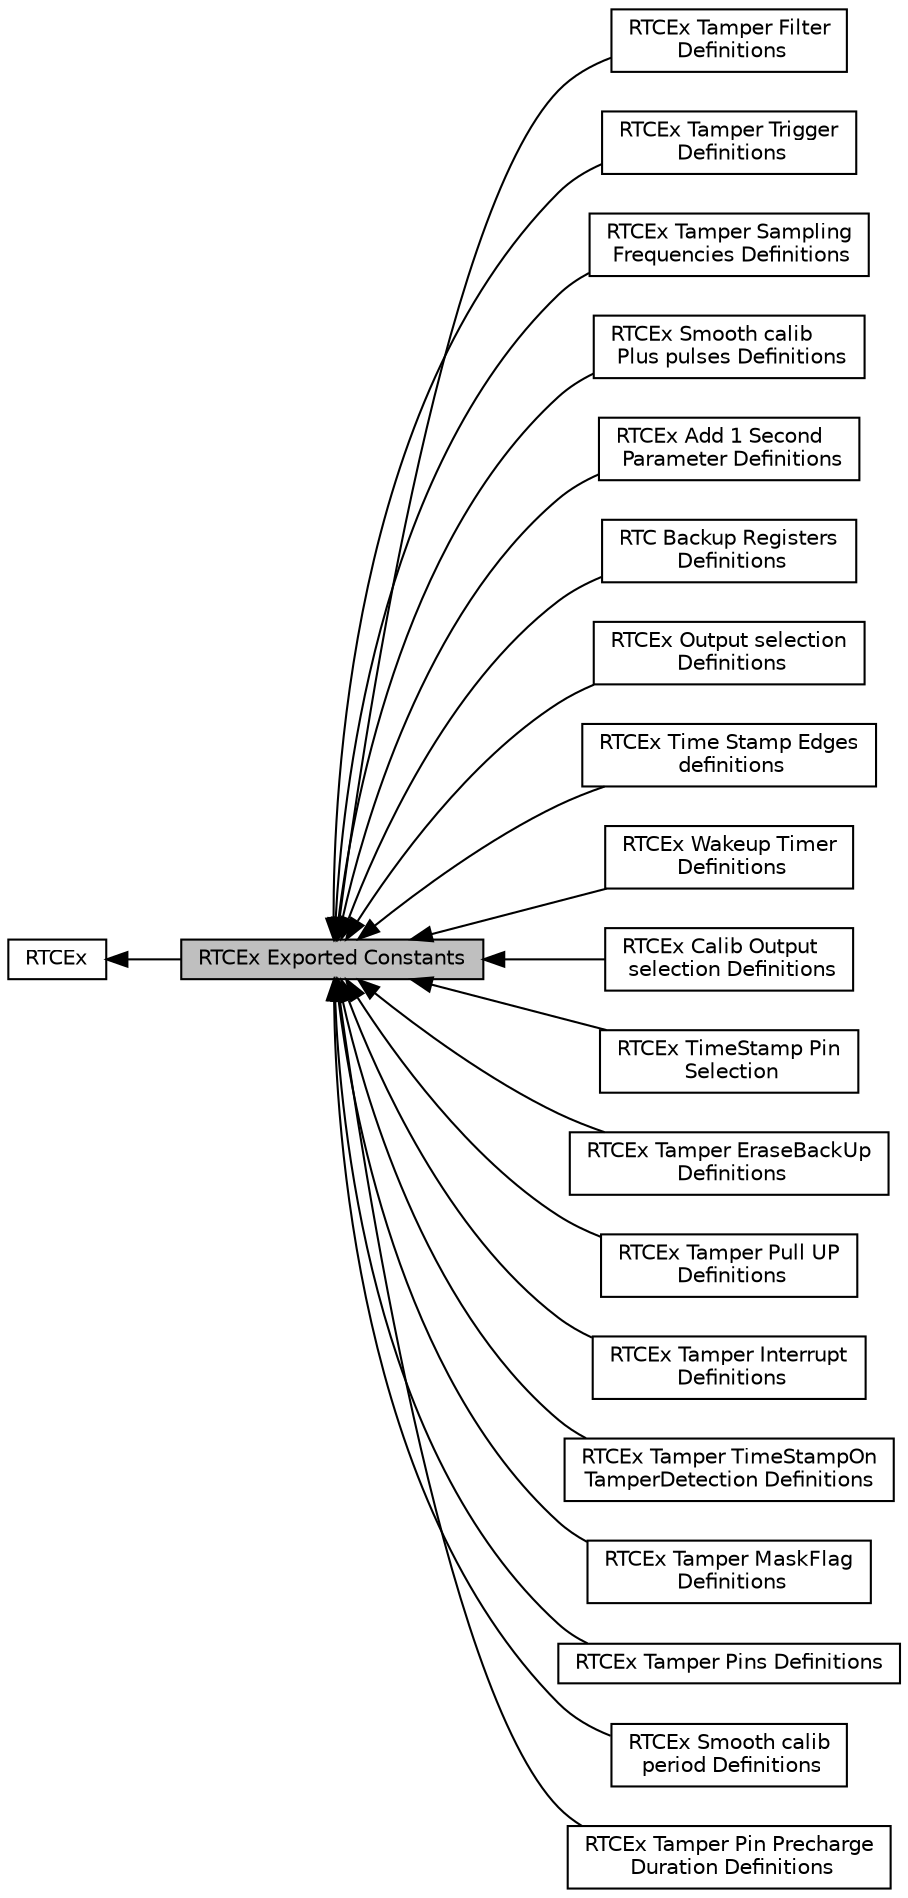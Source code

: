 digraph "RTCEx Exported Constants"
{
  edge [fontname="Helvetica",fontsize="10",labelfontname="Helvetica",labelfontsize="10"];
  node [fontname="Helvetica",fontsize="10",shape=record];
  rankdir=LR;
  Node11 [label="RTCEx Tamper Filter\l Definitions",height=0.2,width=0.4,color="black", fillcolor="white", style="filled",URL="$group___r_t_c_ex___tamper___filter___definitions.html"];
  Node8 [label="RTCEx Tamper Trigger\l Definitions",height=0.2,width=0.4,color="black", fillcolor="white", style="filled",URL="$group___r_t_c_ex___tamper___trigger___definitions.html"];
  Node12 [label="RTCEx Tamper Sampling\l Frequencies Definitions",height=0.2,width=0.4,color="black", fillcolor="white", style="filled",URL="$group___r_t_c_ex___tamper___sampling___frequencies___definitions.html"];
  Node1 [label="RTCEx",height=0.2,width=0.4,color="black", fillcolor="white", style="filled",URL="$group___r_t_c_ex.html",tooltip="RTC Extended HAL module driver. "];
  Node18 [label="RTCEx Smooth calib\l Plus pulses Definitions",height=0.2,width=0.4,color="black", fillcolor="white", style="filled",URL="$group___r_t_c_ex___smooth__calib___plus__pulses___definitions.html"];
  Node19 [label="RTCEx Add 1 Second\l Parameter Definitions",height=0.2,width=0.4,color="black", fillcolor="white", style="filled",URL="$group___r_t_c_ex___add__1___second___parameter___definitions.html"];
  Node3 [label="RTC Backup Registers\l Definitions",height=0.2,width=0.4,color="black", fillcolor="white", style="filled",URL="$group___r_t_c_ex___backup___registers___definitions.html"];
  Node2 [label="RTCEx Output selection\l Definitions",height=0.2,width=0.4,color="black", fillcolor="white", style="filled",URL="$group___r_t_c_ex___output__selection___definitions.html"];
  Node4 [label="RTCEx Time Stamp Edges\l definitions",height=0.2,width=0.4,color="black", fillcolor="white", style="filled",URL="$group___r_t_c_ex___time___stamp___edges__definitions.html"];
  Node16 [label="RTCEx Wakeup Timer\l Definitions",height=0.2,width=0.4,color="black", fillcolor="white", style="filled",URL="$group___r_t_c_ex___wakeup___timer___definitions.html"];
  Node20 [label="RTCEx Calib Output\l selection Definitions",height=0.2,width=0.4,color="black", fillcolor="white", style="filled",URL="$group___r_t_c_ex___calib___output__selection___definitions.html"];
  Node7 [label="RTCEx TimeStamp Pin\l Selection",height=0.2,width=0.4,color="black", fillcolor="white", style="filled",URL="$group___r_t_c_ex___time_stamp___pin___selection.html"];
  Node9 [label="RTCEx Tamper EraseBackUp\l Definitions",height=0.2,width=0.4,color="black", fillcolor="white", style="filled",URL="$group___r_t_c_ex___tamper___erase_back_up___definitions.html"];
  Node15 [label="RTCEx Tamper Pull UP\l Definitions",height=0.2,width=0.4,color="black", fillcolor="white", style="filled",URL="$group___r_t_c_ex___tamper___pull___u_p___definitions.html"];
  Node6 [label="RTCEx Tamper Interrupt\l Definitions",height=0.2,width=0.4,color="black", fillcolor="white", style="filled",URL="$group___r_t_c_ex___tamper___interrupt___definitions.html"];
  Node0 [label="RTCEx Exported Constants",height=0.2,width=0.4,color="black", fillcolor="grey75", style="filled", fontcolor="black"];
  Node14 [label="RTCEx Tamper TimeStampOn\lTamperDetection Definitions",height=0.2,width=0.4,color="black", fillcolor="white", style="filled",URL="$group___r_t_c_ex___tamper___time_stamp_on_tamper_detection___definitions.html"];
  Node10 [label="RTCEx Tamper MaskFlag\l Definitions",height=0.2,width=0.4,color="black", fillcolor="white", style="filled",URL="$group___r_t_c_ex___tamper___mask_flag___definitions.html"];
  Node5 [label="RTCEx Tamper Pins Definitions",height=0.2,width=0.4,color="black", fillcolor="white", style="filled",URL="$group___r_t_c_ex___tamper___pins___definitions.html"];
  Node17 [label="RTCEx Smooth calib\l period Definitions",height=0.2,width=0.4,color="black", fillcolor="white", style="filled",URL="$group___r_t_c_ex___smooth__calib__period___definitions.html"];
  Node13 [label="RTCEx Tamper Pin Precharge\l Duration Definitions",height=0.2,width=0.4,color="black", fillcolor="white", style="filled",URL="$group___r_t_c_ex___tamper___pin___precharge___duration___definitions.html"];
  Node1->Node0 [shape=plaintext, dir="back", style="solid"];
  Node0->Node2 [shape=plaintext, dir="back", style="solid"];
  Node0->Node3 [shape=plaintext, dir="back", style="solid"];
  Node0->Node4 [shape=plaintext, dir="back", style="solid"];
  Node0->Node5 [shape=plaintext, dir="back", style="solid"];
  Node0->Node6 [shape=plaintext, dir="back", style="solid"];
  Node0->Node7 [shape=plaintext, dir="back", style="solid"];
  Node0->Node8 [shape=plaintext, dir="back", style="solid"];
  Node0->Node9 [shape=plaintext, dir="back", style="solid"];
  Node0->Node10 [shape=plaintext, dir="back", style="solid"];
  Node0->Node11 [shape=plaintext, dir="back", style="solid"];
  Node0->Node12 [shape=plaintext, dir="back", style="solid"];
  Node0->Node13 [shape=plaintext, dir="back", style="solid"];
  Node0->Node14 [shape=plaintext, dir="back", style="solid"];
  Node0->Node15 [shape=plaintext, dir="back", style="solid"];
  Node0->Node16 [shape=plaintext, dir="back", style="solid"];
  Node0->Node17 [shape=plaintext, dir="back", style="solid"];
  Node0->Node18 [shape=plaintext, dir="back", style="solid"];
  Node0->Node19 [shape=plaintext, dir="back", style="solid"];
  Node0->Node20 [shape=plaintext, dir="back", style="solid"];
}
